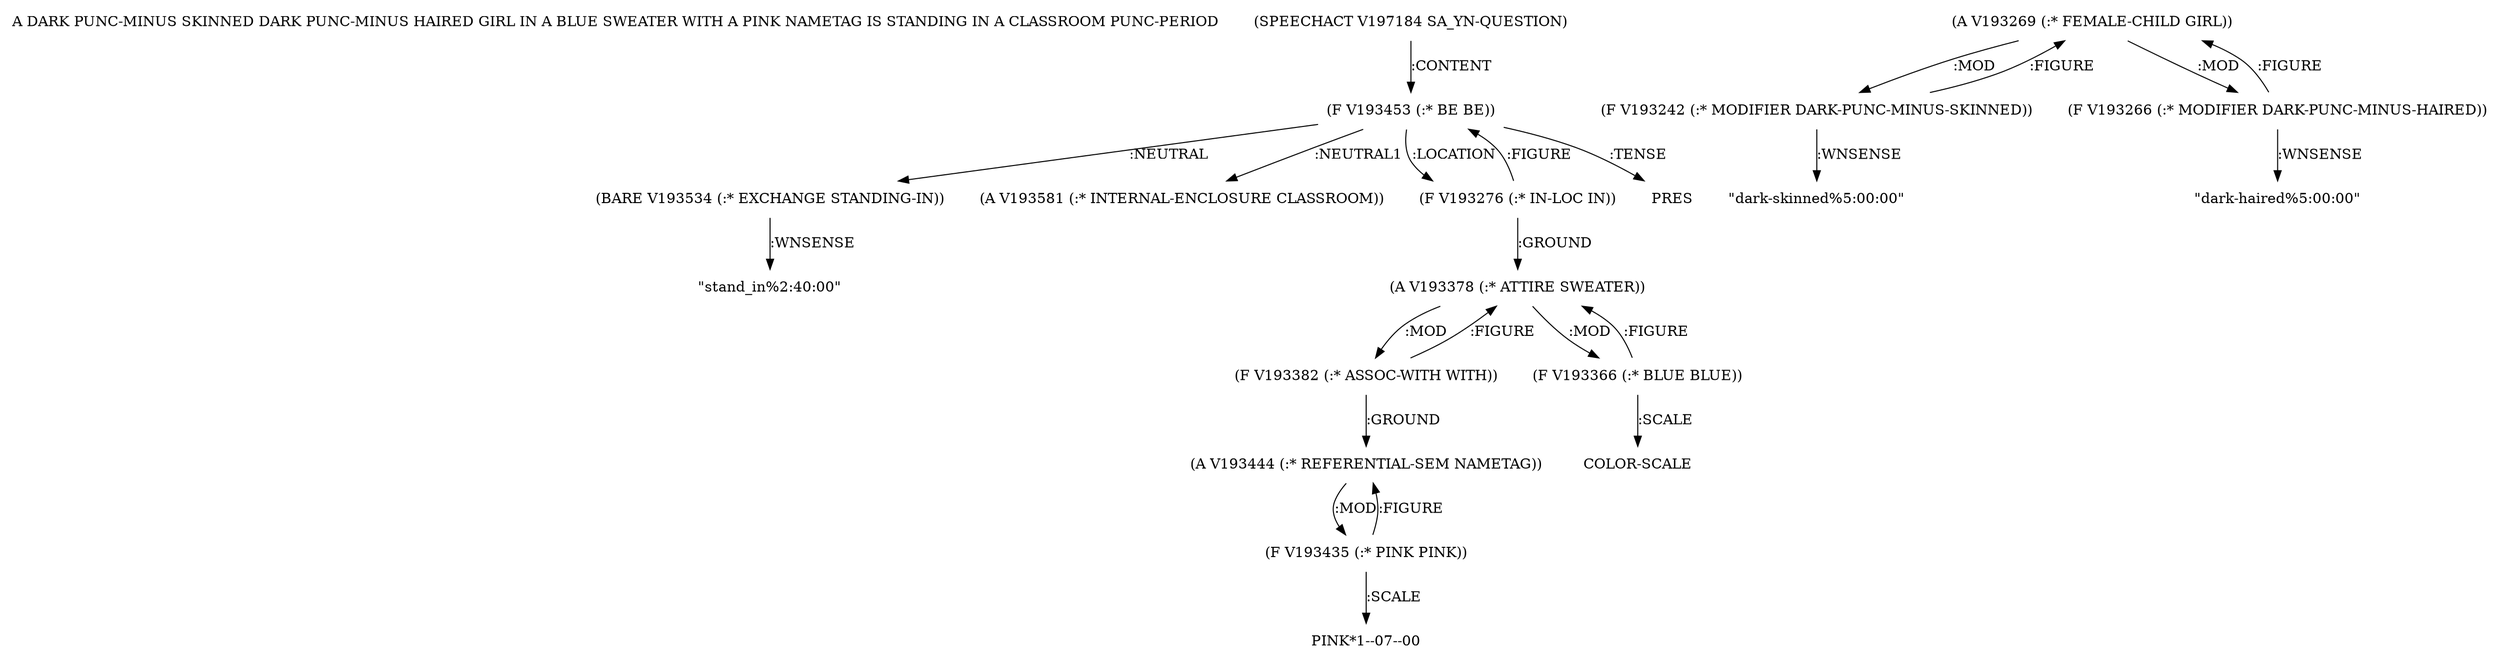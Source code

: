 digraph Terms {
  node [shape=none]
  "A DARK PUNC-MINUS SKINNED DARK PUNC-MINUS HAIRED GIRL IN A BLUE SWEATER WITH A PINK NAMETAG IS STANDING IN A CLASSROOM PUNC-PERIOD"
  "V197184" [label="(SPEECHACT V197184 SA_YN-QUESTION)"]
  "V197184" -> "V193453" [label=":CONTENT"]
  "V193453" [label="(F V193453 (:* BE BE))"]
  "V193453" -> "V193534" [label=":NEUTRAL"]
  "V193453" -> "V193581" [label=":NEUTRAL1"]
  "V193453" -> "V193276" [label=":LOCATION"]
  "V193453" -> "NT204641" [label=":TENSE"]
  "NT204641" [label="PRES"]
  "V193276" [label="(F V193276 (:* IN-LOC IN))"]
  "V193276" -> "V193378" [label=":GROUND"]
  "V193276" -> "V193453" [label=":FIGURE"]
  "V193378" [label="(A V193378 (:* ATTIRE SWEATER))"]
  "V193378" -> "V193382" [label=":MOD"]
  "V193378" -> "V193366" [label=":MOD"]
  "V193366" [label="(F V193366 (:* BLUE BLUE))"]
  "V193366" -> "V193378" [label=":FIGURE"]
  "V193366" -> "NT204642" [label=":SCALE"]
  "NT204642" [label="COLOR-SCALE"]
  "V193382" [label="(F V193382 (:* ASSOC-WITH WITH))"]
  "V193382" -> "V193444" [label=":GROUND"]
  "V193382" -> "V193378" [label=":FIGURE"]
  "V193444" [label="(A V193444 (:* REFERENTIAL-SEM NAMETAG))"]
  "V193444" -> "V193435" [label=":MOD"]
  "V193435" [label="(F V193435 (:* PINK PINK))"]
  "V193435" -> "V193444" [label=":FIGURE"]
  "V193435" -> "NT204643" [label=":SCALE"]
  "NT204643" [label="PINK*1--07--00"]
  "V193534" [label="(BARE V193534 (:* EXCHANGE STANDING-IN))"]
  "V193534" -> "NT204644" [label=":WNSENSE"]
  "NT204644" [label="\"stand_in%2:40:00\""]
  "V193581" [label="(A V193581 (:* INTERNAL-ENCLOSURE CLASSROOM))"]
  "V193269" [label="(A V193269 (:* FEMALE-CHILD GIRL))"]
  "V193269" -> "V193242" [label=":MOD"]
  "V193269" -> "V193266" [label=":MOD"]
  "V193242" [label="(F V193242 (:* MODIFIER DARK-PUNC-MINUS-SKINNED))"]
  "V193242" -> "V193269" [label=":FIGURE"]
  "V193242" -> "NT204645" [label=":WNSENSE"]
  "NT204645" [label="\"dark-skinned%5:00:00\""]
  "V193266" [label="(F V193266 (:* MODIFIER DARK-PUNC-MINUS-HAIRED))"]
  "V193266" -> "V193269" [label=":FIGURE"]
  "V193266" -> "NT204646" [label=":WNSENSE"]
  "NT204646" [label="\"dark-haired%5:00:00\""]
}

